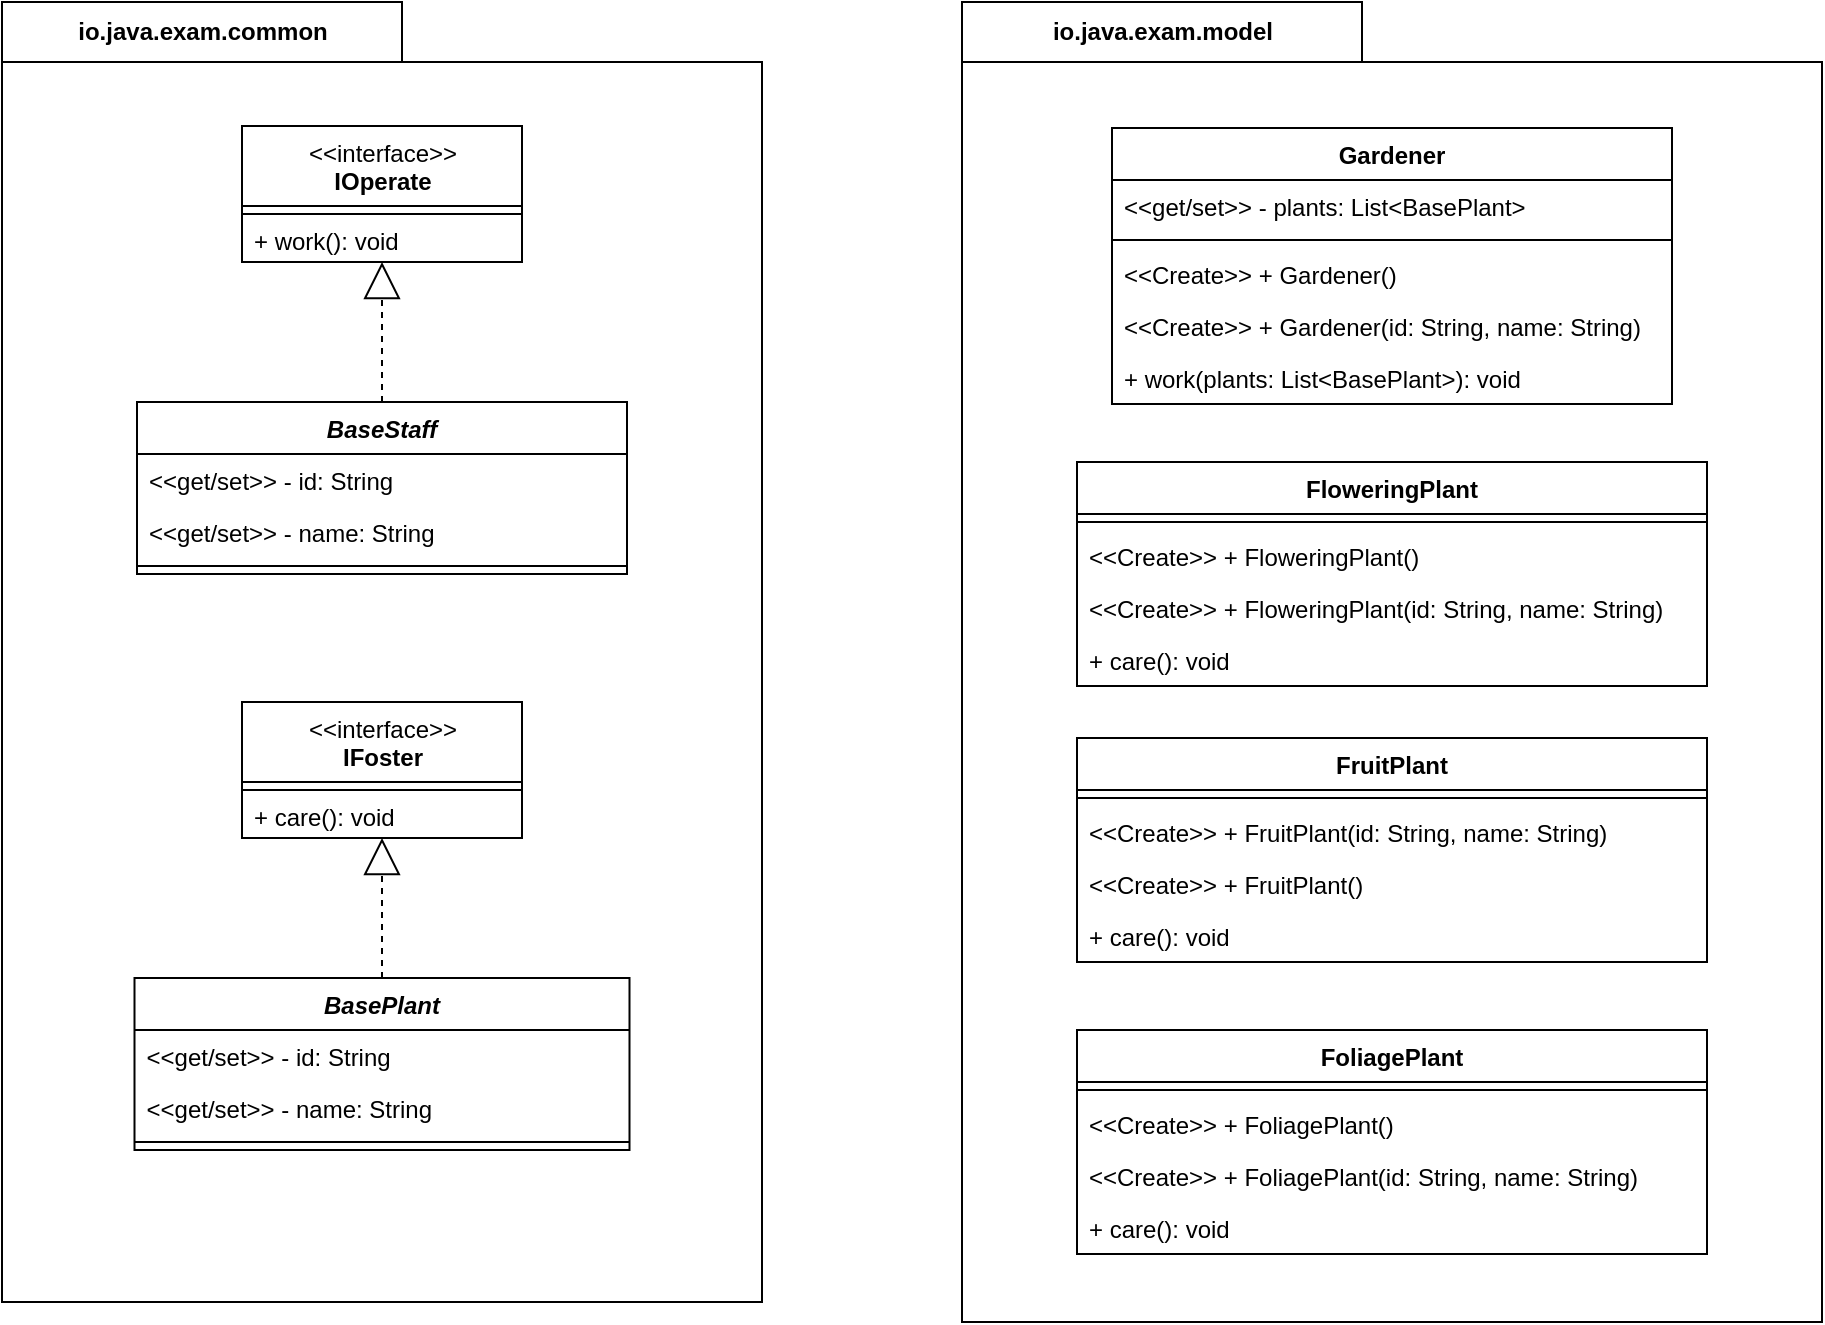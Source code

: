 <mxfile version="20.8.23" type="github">
  <diagram id="NnQSPtpyf3QNm0dHi21h" name="第 2 页">
    <mxGraphModel dx="1434" dy="1582" grid="1" gridSize="10" guides="1" tooltips="1" connect="1" arrows="1" fold="1" page="1" pageScale="1" pageWidth="1169" pageHeight="827" math="0" shadow="0">
      <root>
        <mxCell id="0" />
        <mxCell id="1" parent="0" />
        <mxCell id="keWIGBocF02JREnCztjM-63" value="io.java.exam.common" style="shape=folder;fontStyle=1;tabWidth=200;tabHeight=30;tabPosition=left;html=1;boundedLbl=1;labelInHeader=1;container=1;collapsible=0;recursiveResize=0;" parent="1" vertex="1">
          <mxGeometry x="10" y="-810" width="380" height="650" as="geometry" />
        </mxCell>
        <mxCell id="keWIGBocF02JREnCztjM-24" value="BaseStaff" style="swimlane;fontStyle=3;align=center;verticalAlign=top;childLayout=stackLayout;horizontal=1;startSize=26;horizontalStack=0;resizeParent=1;resizeParentMax=0;resizeLast=0;collapsible=1;marginBottom=0;" parent="keWIGBocF02JREnCztjM-63" vertex="1">
          <mxGeometry x="67.5" y="200" width="245" height="86" as="geometry">
            <mxRectangle x="240" y="170" width="90" height="26" as="alternateBounds" />
          </mxGeometry>
        </mxCell>
        <mxCell id="keWIGBocF02JREnCztjM-25" value="&lt;&lt;get/set&gt;&gt; - id: String" style="text;strokeColor=none;fillColor=none;align=left;verticalAlign=top;spacingLeft=4;spacingRight=4;overflow=hidden;rotatable=0;points=[[0,0.5],[1,0.5]];portConstraint=eastwest;" parent="keWIGBocF02JREnCztjM-24" vertex="1">
          <mxGeometry y="26" width="245" height="26" as="geometry" />
        </mxCell>
        <mxCell id="keWIGBocF02JREnCztjM-28" value="&lt;&lt;get/set&gt;&gt; - name: String" style="text;strokeColor=none;fillColor=none;align=left;verticalAlign=top;spacingLeft=4;spacingRight=4;overflow=hidden;rotatable=0;points=[[0,0.5],[1,0.5]];portConstraint=eastwest;" parent="keWIGBocF02JREnCztjM-24" vertex="1">
          <mxGeometry y="52" width="245" height="26" as="geometry" />
        </mxCell>
        <mxCell id="keWIGBocF02JREnCztjM-26" value="" style="line;strokeWidth=1;fillColor=none;align=left;verticalAlign=middle;spacingTop=-1;spacingLeft=3;spacingRight=3;rotatable=0;labelPosition=right;points=[];portConstraint=eastwest;" parent="keWIGBocF02JREnCztjM-24" vertex="1">
          <mxGeometry y="78" width="245" height="8" as="geometry" />
        </mxCell>
        <mxCell id="keWIGBocF02JREnCztjM-79" value="BasePlant" style="swimlane;fontStyle=3;align=center;verticalAlign=top;childLayout=stackLayout;horizontal=1;startSize=26;horizontalStack=0;resizeParent=1;resizeParentMax=0;resizeLast=0;collapsible=1;marginBottom=0;" parent="keWIGBocF02JREnCztjM-63" vertex="1">
          <mxGeometry x="66.25" y="488" width="247.5" height="86" as="geometry">
            <mxRectangle x="240" y="170" width="90" height="26" as="alternateBounds" />
          </mxGeometry>
        </mxCell>
        <mxCell id="keWIGBocF02JREnCztjM-80" value="&lt;&lt;get/set&gt;&gt; - id: String" style="text;strokeColor=none;fillColor=none;align=left;verticalAlign=top;spacingLeft=4;spacingRight=4;overflow=hidden;rotatable=0;points=[[0,0.5],[1,0.5]];portConstraint=eastwest;" parent="keWIGBocF02JREnCztjM-79" vertex="1">
          <mxGeometry y="26" width="247.5" height="26" as="geometry" />
        </mxCell>
        <mxCell id="keWIGBocF02JREnCztjM-84" value="&lt;&lt;get/set&gt;&gt; - name: String" style="text;strokeColor=none;fillColor=none;align=left;verticalAlign=top;spacingLeft=4;spacingRight=4;overflow=hidden;rotatable=0;points=[[0,0.5],[1,0.5]];portConstraint=eastwest;" parent="keWIGBocF02JREnCztjM-79" vertex="1">
          <mxGeometry y="52" width="247.5" height="26" as="geometry" />
        </mxCell>
        <mxCell id="keWIGBocF02JREnCztjM-81" value="" style="line;strokeWidth=1;fillColor=none;align=left;verticalAlign=middle;spacingTop=-1;spacingLeft=3;spacingRight=3;rotatable=0;labelPosition=right;points=[];portConstraint=eastwest;" parent="keWIGBocF02JREnCztjM-79" vertex="1">
          <mxGeometry y="78" width="247.5" height="8" as="geometry" />
        </mxCell>
        <mxCell id="gZg1OB7kJeGNL3k7u4_E-24" value="&amp;lt;&amp;lt;interface&amp;gt;&amp;gt;&lt;br&gt;&lt;b&gt;IOperate&lt;/b&gt;" style="swimlane;fontStyle=0;align=center;verticalAlign=top;childLayout=stackLayout;horizontal=1;startSize=40;horizontalStack=0;resizeParent=1;resizeParentMax=0;resizeLast=0;collapsible=0;marginBottom=0;html=1;" parent="keWIGBocF02JREnCztjM-63" vertex="1">
          <mxGeometry x="120" y="62" width="140" height="68" as="geometry" />
        </mxCell>
        <mxCell id="gZg1OB7kJeGNL3k7u4_E-29" value="" style="line;strokeWidth=1;fillColor=none;align=left;verticalAlign=middle;spacingTop=-1;spacingLeft=3;spacingRight=3;rotatable=0;labelPosition=right;points=[];portConstraint=eastwest;" parent="gZg1OB7kJeGNL3k7u4_E-24" vertex="1">
          <mxGeometry y="40" width="140" height="8" as="geometry" />
        </mxCell>
        <mxCell id="gZg1OB7kJeGNL3k7u4_E-31" value="+ work(): void" style="text;html=1;strokeColor=none;fillColor=none;align=left;verticalAlign=middle;spacingLeft=4;spacingRight=4;overflow=hidden;rotatable=0;points=[[0,0.5],[1,0.5]];portConstraint=eastwest;" parent="gZg1OB7kJeGNL3k7u4_E-24" vertex="1">
          <mxGeometry y="48" width="140" height="20" as="geometry" />
        </mxCell>
        <mxCell id="gZg1OB7kJeGNL3k7u4_E-32" value="&amp;lt;&amp;lt;interface&amp;gt;&amp;gt;&lt;br&gt;&lt;b&gt;IFoster&lt;/b&gt;" style="swimlane;fontStyle=0;align=center;verticalAlign=top;childLayout=stackLayout;horizontal=1;startSize=40;horizontalStack=0;resizeParent=1;resizeParentMax=0;resizeLast=0;collapsible=0;marginBottom=0;html=1;" parent="keWIGBocF02JREnCztjM-63" vertex="1">
          <mxGeometry x="120" y="350" width="140" height="68" as="geometry" />
        </mxCell>
        <mxCell id="gZg1OB7kJeGNL3k7u4_E-33" value="" style="line;strokeWidth=1;fillColor=none;align=left;verticalAlign=middle;spacingTop=-1;spacingLeft=3;spacingRight=3;rotatable=0;labelPosition=right;points=[];portConstraint=eastwest;" parent="gZg1OB7kJeGNL3k7u4_E-32" vertex="1">
          <mxGeometry y="40" width="140" height="8" as="geometry" />
        </mxCell>
        <mxCell id="gZg1OB7kJeGNL3k7u4_E-34" value="+ care(): void" style="text;html=1;strokeColor=none;fillColor=none;align=left;verticalAlign=middle;spacingLeft=4;spacingRight=4;overflow=hidden;rotatable=0;points=[[0,0.5],[1,0.5]];portConstraint=eastwest;" parent="gZg1OB7kJeGNL3k7u4_E-32" vertex="1">
          <mxGeometry y="48" width="140" height="20" as="geometry" />
        </mxCell>
        <mxCell id="gZg1OB7kJeGNL3k7u4_E-38" value="" style="endArrow=block;endSize=16;endFill=0;html=1;strokeWidth=1;dashed=1;jumpSize=6;rounded=0;arcSize=20;" parent="keWIGBocF02JREnCztjM-63" source="keWIGBocF02JREnCztjM-24" target="gZg1OB7kJeGNL3k7u4_E-24" edge="1">
          <mxGeometry width="160" relative="1" as="geometry">
            <mxPoint x="310" y="511" as="sourcePoint" />
            <mxPoint x="310" y="240" as="targetPoint" />
          </mxGeometry>
        </mxCell>
        <mxCell id="gZg1OB7kJeGNL3k7u4_E-39" value="" style="endArrow=block;endSize=16;endFill=0;html=1;strokeWidth=1;dashed=1;jumpSize=6;rounded=0;arcSize=20;" parent="keWIGBocF02JREnCztjM-63" source="keWIGBocF02JREnCztjM-79" target="gZg1OB7kJeGNL3k7u4_E-32" edge="1">
          <mxGeometry width="160" relative="1" as="geometry">
            <mxPoint x="175" y="280" as="sourcePoint" />
            <mxPoint x="175" y="198.0" as="targetPoint" />
          </mxGeometry>
        </mxCell>
        <mxCell id="keWIGBocF02JREnCztjM-78" value="io.java.exam.model" style="shape=folder;fontStyle=1;tabWidth=200;tabHeight=30;tabPosition=left;html=1;boundedLbl=1;labelInHeader=1;container=1;collapsible=0;recursiveResize=0;" parent="1" vertex="1">
          <mxGeometry x="490" y="-810" width="430" height="660" as="geometry" />
        </mxCell>
        <mxCell id="keWIGBocF02JREnCztjM-49" value="Gardener" style="swimlane;fontStyle=1;align=center;verticalAlign=top;childLayout=stackLayout;horizontal=1;startSize=26;horizontalStack=0;resizeParent=1;resizeParentMax=0;resizeLast=0;collapsible=1;marginBottom=0;" parent="keWIGBocF02JREnCztjM-78" vertex="1">
          <mxGeometry x="75" y="63" width="280" height="138" as="geometry">
            <mxRectangle x="240" y="170" width="90" height="26" as="alternateBounds" />
          </mxGeometry>
        </mxCell>
        <mxCell id="keWIGBocF02JREnCztjM-51" value="&lt;&lt;get/set&gt;&gt; - plants: List&lt;BasePlant&gt;" style="text;strokeColor=none;fillColor=none;align=left;verticalAlign=top;spacingLeft=4;spacingRight=4;overflow=hidden;rotatable=0;points=[[0,0.5],[1,0.5]];portConstraint=eastwest;" parent="keWIGBocF02JREnCztjM-49" vertex="1">
          <mxGeometry y="26" width="280" height="26" as="geometry" />
        </mxCell>
        <mxCell id="keWIGBocF02JREnCztjM-52" value="" style="line;strokeWidth=1;fillColor=none;align=left;verticalAlign=middle;spacingTop=-1;spacingLeft=3;spacingRight=3;rotatable=0;labelPosition=right;points=[];portConstraint=eastwest;" parent="keWIGBocF02JREnCztjM-49" vertex="1">
          <mxGeometry y="52" width="280" height="8" as="geometry" />
        </mxCell>
        <mxCell id="gZg1OB7kJeGNL3k7u4_E-6" value="&lt;&lt;Create&gt;&gt; + Gardener()" style="text;strokeColor=none;fillColor=none;align=left;verticalAlign=top;spacingLeft=4;spacingRight=4;overflow=hidden;rotatable=0;points=[[0,0.5],[1,0.5]];portConstraint=eastwest;" parent="keWIGBocF02JREnCztjM-49" vertex="1">
          <mxGeometry y="60" width="280" height="26" as="geometry" />
        </mxCell>
        <mxCell id="gZg1OB7kJeGNL3k7u4_E-5" value="&lt;&lt;Create&gt;&gt; + Gardener(id: String, name: String)" style="text;strokeColor=none;fillColor=none;align=left;verticalAlign=top;spacingLeft=4;spacingRight=4;overflow=hidden;rotatable=0;points=[[0,0.5],[1,0.5]];portConstraint=eastwest;" parent="keWIGBocF02JREnCztjM-49" vertex="1">
          <mxGeometry y="86" width="280" height="26" as="geometry" />
        </mxCell>
        <mxCell id="keWIGBocF02JREnCztjM-53" value="+ work(plants: List&lt;BasePlant&gt;): void" style="text;strokeColor=none;fillColor=none;align=left;verticalAlign=top;spacingLeft=4;spacingRight=4;overflow=hidden;rotatable=0;points=[[0,0.5],[1,0.5]];portConstraint=eastwest;" parent="keWIGBocF02JREnCztjM-49" vertex="1">
          <mxGeometry y="112" width="280" height="26" as="geometry" />
        </mxCell>
        <mxCell id="keWIGBocF02JREnCztjM-214" value="FloweringPlant" style="swimlane;fontStyle=1;align=center;verticalAlign=top;childLayout=stackLayout;horizontal=1;startSize=26;horizontalStack=0;resizeParent=1;resizeParentMax=0;resizeLast=0;collapsible=1;marginBottom=0;" parent="keWIGBocF02JREnCztjM-78" vertex="1">
          <mxGeometry x="57.5" y="230" width="315" height="112" as="geometry">
            <mxRectangle x="240" y="170" width="90" height="26" as="alternateBounds" />
          </mxGeometry>
        </mxCell>
        <mxCell id="keWIGBocF02JREnCztjM-219" value="" style="line;strokeWidth=1;fillColor=none;align=left;verticalAlign=middle;spacingTop=-1;spacingLeft=3;spacingRight=3;rotatable=0;labelPosition=right;points=[];portConstraint=eastwest;" parent="keWIGBocF02JREnCztjM-214" vertex="1">
          <mxGeometry y="26" width="315" height="8" as="geometry" />
        </mxCell>
        <mxCell id="gZg1OB7kJeGNL3k7u4_E-8" value="&lt;&lt;Create&gt;&gt; + FloweringPlant()" style="text;strokeColor=none;fillColor=none;align=left;verticalAlign=top;spacingLeft=4;spacingRight=4;overflow=hidden;rotatable=0;points=[[0,0.5],[1,0.5]];portConstraint=eastwest;" parent="keWIGBocF02JREnCztjM-214" vertex="1">
          <mxGeometry y="34" width="315" height="26" as="geometry" />
        </mxCell>
        <mxCell id="gZg1OB7kJeGNL3k7u4_E-9" value="&lt;&lt;Create&gt;&gt; + FloweringPlant(id: String, name: String)" style="text;strokeColor=none;fillColor=none;align=left;verticalAlign=top;spacingLeft=4;spacingRight=4;overflow=hidden;rotatable=0;points=[[0,0.5],[1,0.5]];portConstraint=eastwest;" parent="keWIGBocF02JREnCztjM-214" vertex="1">
          <mxGeometry y="60" width="315" height="26" as="geometry" />
        </mxCell>
        <mxCell id="keWIGBocF02JREnCztjM-227" value="+ care(): void" style="text;strokeColor=none;fillColor=none;align=left;verticalAlign=top;spacingLeft=4;spacingRight=4;overflow=hidden;rotatable=0;points=[[0,0.5],[1,0.5]];portConstraint=eastwest;" parent="keWIGBocF02JREnCztjM-214" vertex="1">
          <mxGeometry y="86" width="315" height="26" as="geometry" />
        </mxCell>
        <mxCell id="keWIGBocF02JREnCztjM-228" value="FoliagePlant" style="swimlane;fontStyle=1;align=center;verticalAlign=top;childLayout=stackLayout;horizontal=1;startSize=26;horizontalStack=0;resizeParent=1;resizeParentMax=0;resizeLast=0;collapsible=1;marginBottom=0;" parent="keWIGBocF02JREnCztjM-78" vertex="1">
          <mxGeometry x="57.5" y="514" width="315" height="112" as="geometry">
            <mxRectangle x="240" y="170" width="90" height="26" as="alternateBounds" />
          </mxGeometry>
        </mxCell>
        <mxCell id="keWIGBocF02JREnCztjM-229" value="" style="line;strokeWidth=1;fillColor=none;align=left;verticalAlign=middle;spacingTop=-1;spacingLeft=3;spacingRight=3;rotatable=0;labelPosition=right;points=[];portConstraint=eastwest;" parent="keWIGBocF02JREnCztjM-228" vertex="1">
          <mxGeometry y="26" width="315" height="8" as="geometry" />
        </mxCell>
        <mxCell id="gZg1OB7kJeGNL3k7u4_E-10" value="&lt;&lt;Create&gt;&gt; + FoliagePlant()" style="text;strokeColor=none;fillColor=none;align=left;verticalAlign=top;spacingLeft=4;spacingRight=4;overflow=hidden;rotatable=0;points=[[0,0.5],[1,0.5]];portConstraint=eastwest;" parent="keWIGBocF02JREnCztjM-228" vertex="1">
          <mxGeometry y="34" width="315" height="26" as="geometry" />
        </mxCell>
        <mxCell id="gZg1OB7kJeGNL3k7u4_E-11" value="&lt;&lt;Create&gt;&gt; + FoliagePlant(id: String, name: String)" style="text;strokeColor=none;fillColor=none;align=left;verticalAlign=top;spacingLeft=4;spacingRight=4;overflow=hidden;rotatable=0;points=[[0,0.5],[1,0.5]];portConstraint=eastwest;" parent="keWIGBocF02JREnCztjM-228" vertex="1">
          <mxGeometry y="60" width="315" height="26" as="geometry" />
        </mxCell>
        <mxCell id="keWIGBocF02JREnCztjM-230" value="+ care(): void" style="text;strokeColor=none;fillColor=none;align=left;verticalAlign=top;spacingLeft=4;spacingRight=4;overflow=hidden;rotatable=0;points=[[0,0.5],[1,0.5]];portConstraint=eastwest;" parent="keWIGBocF02JREnCztjM-228" vertex="1">
          <mxGeometry y="86" width="315" height="26" as="geometry" />
        </mxCell>
        <mxCell id="keWIGBocF02JREnCztjM-231" value="FruitPlant" style="swimlane;fontStyle=1;align=center;verticalAlign=top;childLayout=stackLayout;horizontal=1;startSize=26;horizontalStack=0;resizeParent=1;resizeParentMax=0;resizeLast=0;collapsible=1;marginBottom=0;" parent="keWIGBocF02JREnCztjM-78" vertex="1">
          <mxGeometry x="57.5" y="368" width="315" height="112" as="geometry">
            <mxRectangle x="240" y="170" width="90" height="26" as="alternateBounds" />
          </mxGeometry>
        </mxCell>
        <mxCell id="keWIGBocF02JREnCztjM-232" value="" style="line;strokeWidth=1;fillColor=none;align=left;verticalAlign=middle;spacingTop=-1;spacingLeft=3;spacingRight=3;rotatable=0;labelPosition=right;points=[];portConstraint=eastwest;" parent="keWIGBocF02JREnCztjM-231" vertex="1">
          <mxGeometry y="26" width="315" height="8" as="geometry" />
        </mxCell>
        <mxCell id="gZg1OB7kJeGNL3k7u4_E-13" value="&lt;&lt;Create&gt;&gt; + FruitPlant(id: String, name: String)" style="text;strokeColor=none;fillColor=none;align=left;verticalAlign=top;spacingLeft=4;spacingRight=4;overflow=hidden;rotatable=0;points=[[0,0.5],[1,0.5]];portConstraint=eastwest;" parent="keWIGBocF02JREnCztjM-231" vertex="1">
          <mxGeometry y="34" width="315" height="26" as="geometry" />
        </mxCell>
        <mxCell id="gZg1OB7kJeGNL3k7u4_E-12" value="&lt;&lt;Create&gt;&gt; + FruitPlant()" style="text;strokeColor=none;fillColor=none;align=left;verticalAlign=top;spacingLeft=4;spacingRight=4;overflow=hidden;rotatable=0;points=[[0,0.5],[1,0.5]];portConstraint=eastwest;" parent="keWIGBocF02JREnCztjM-231" vertex="1">
          <mxGeometry y="60" width="315" height="26" as="geometry" />
        </mxCell>
        <mxCell id="keWIGBocF02JREnCztjM-233" value="+ care(): void" style="text;strokeColor=none;fillColor=none;align=left;verticalAlign=top;spacingLeft=4;spacingRight=4;overflow=hidden;rotatable=0;points=[[0,0.5],[1,0.5]];portConstraint=eastwest;" parent="keWIGBocF02JREnCztjM-231" vertex="1">
          <mxGeometry y="86" width="315" height="26" as="geometry" />
        </mxCell>
      </root>
    </mxGraphModel>
  </diagram>
</mxfile>
